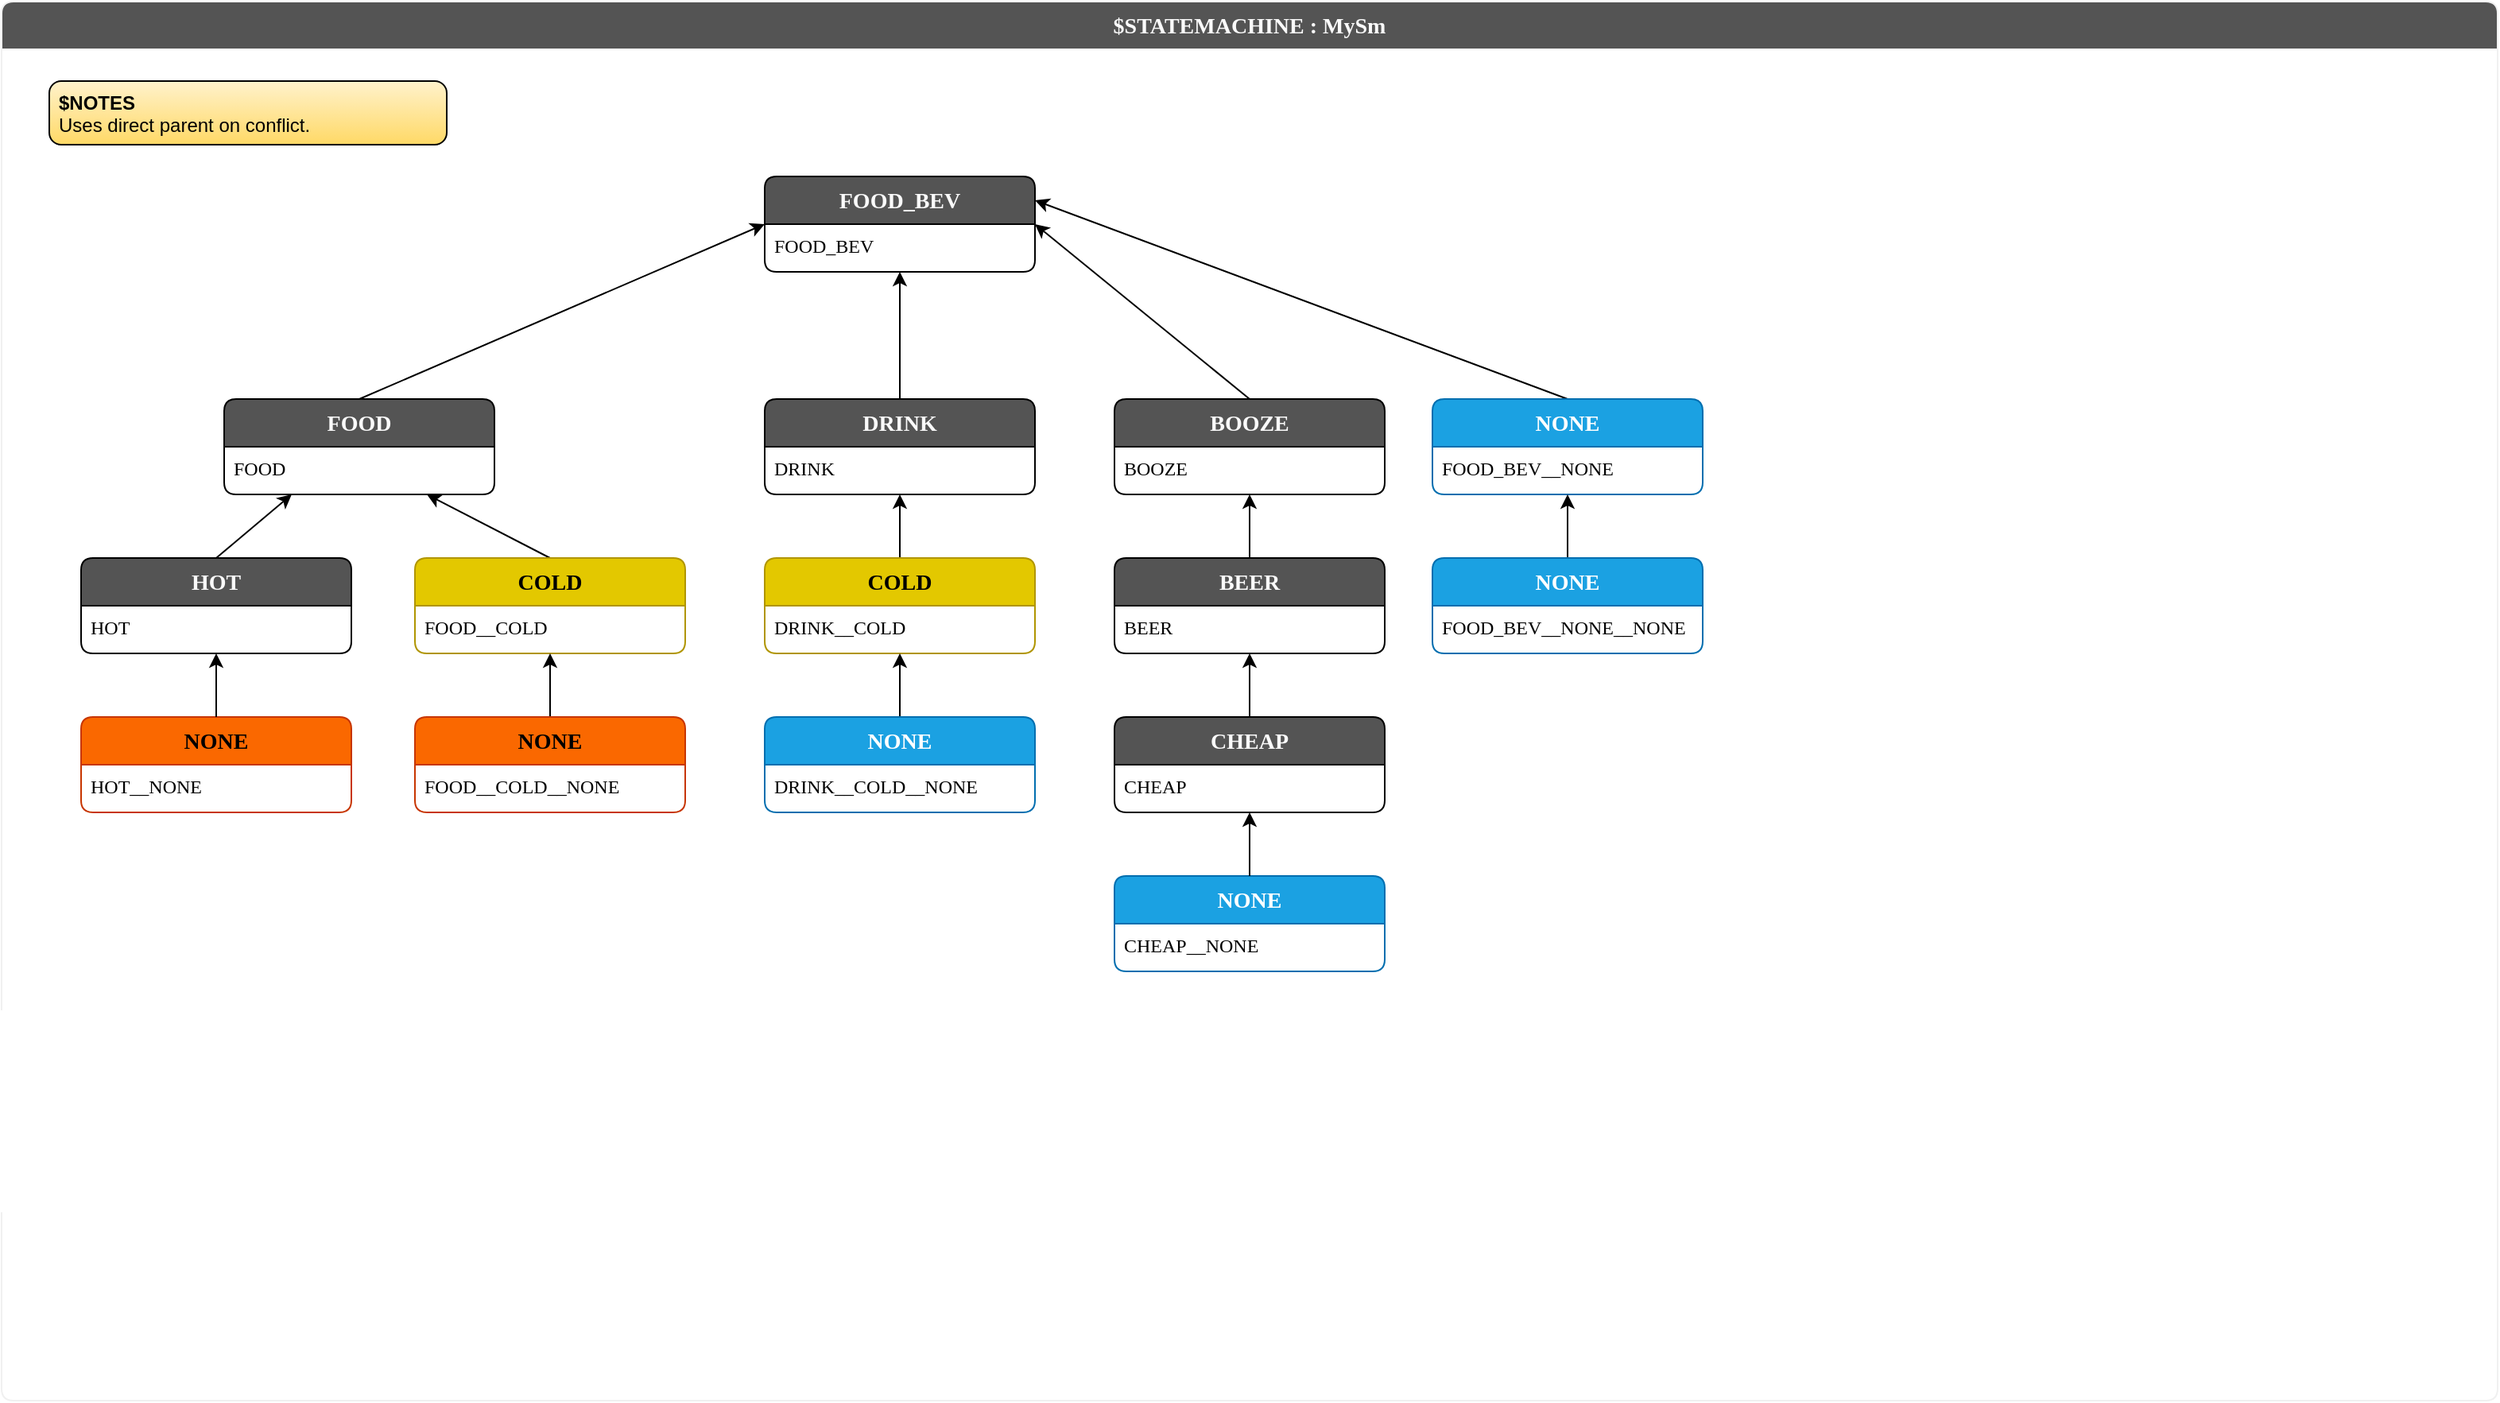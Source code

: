 <mxfile>
    <diagram id="MKuSY8VSyavK2Ai-hcvc" name="Page-1">
        <mxGraphModel dx="-374" dy="832" grid="1" gridSize="10" guides="1" tooltips="1" connect="1" arrows="1" fold="1" page="1" pageScale="1" pageWidth="850" pageHeight="1100" math="0" shadow="0">
            <root>
                <mxCell id="0"/>
                <mxCell id="1" parent="0"/>
                <mxCell id="431" value="$STATEMACHINE : MySm" style="shape=swimlane;rotatable=0;align=center;verticalAlign=top;fontFamily=Lucida Console;startSize=30;fontSize=14;fontStyle=1;fontColor=#FAFAFA;fillColor=#545454;swimlaneFillColor=default;rounded=1;arcSize=15;absoluteArcSize=1;strokeColor=rgb(240, 240, 240);" parent="1" vertex="1">
                    <mxGeometry x="1760" y="100" width="1570" height="880" as="geometry"/>
                </mxCell>
                <mxCell id="432" value=" " style="fontFamily=Lucida Console;align=left;verticalAlign=top;fillColor=none;gradientColor=none;strokeColor=none;rounded=0;spacingLeft=4;resizable=0;movable=0;deletable=0;rotatable=0;autosize=1;fontSize=12;fontColor=rgb(240, 240, 240);" parent="431" vertex="1" connectable="0">
                    <mxGeometry y="30" width="30" height="20" as="geometry"/>
                </mxCell>
                <mxCell id="389" value="FOOD" style="shape=swimlane;rotatable=0;align=center;verticalAlign=top;fontFamily=Lucida Console;startSize=30;fontSize=14;fontStyle=1;fontColor=#FAFAFA;fillColor=#545454;swimlaneFillColor=default;rounded=1;arcSize=15;absoluteArcSize=1;" parent="431" vertex="1">
                    <mxGeometry x="140" y="250" width="170" height="60" as="geometry"/>
                </mxCell>
                <mxCell id="390" value="FOOD" style="fontFamily=Lucida Console;align=left;verticalAlign=top;fillColor=none;gradientColor=none;strokeColor=none;rounded=0;spacingLeft=4;resizable=0;movable=0;deletable=0;rotatable=0;autosize=1;" parent="389" vertex="1" connectable="0">
                    <mxGeometry y="30" width="50" height="30" as="geometry"/>
                </mxCell>
                <mxCell id="392" value="NONE" style="shape=swimlane;rotatable=0;align=center;verticalAlign=top;fontFamily=Lucida Console;startSize=30;fontSize=14;fontStyle=1;fontColor=#000000;fillColor=#fa6800;swimlaneFillColor=default;rounded=1;arcSize=15;absoluteArcSize=1;strokeColor=#C73500;" parent="431" vertex="1">
                    <mxGeometry x="50" y="450" width="170" height="60" as="geometry"/>
                </mxCell>
                <mxCell id="393" value="HOT__NONE" style="fontFamily=Lucida Console;align=left;verticalAlign=top;fillColor=none;gradientColor=none;strokeColor=none;rounded=0;spacingLeft=4;resizable=0;movable=0;deletable=0;rotatable=0;autosize=1;" parent="392" vertex="1" connectable="0">
                    <mxGeometry y="30" width="90" height="30" as="geometry"/>
                </mxCell>
                <mxCell id="394" style="edgeStyle=none;html=1;exitX=0.5;exitY=0;exitDx=0;exitDy=0;entryX=0.25;entryY=1;entryDx=0;entryDy=0;" parent="431" source="395" target="389" edge="1">
                    <mxGeometry relative="1" as="geometry"/>
                </mxCell>
                <mxCell id="395" value="HOT" style="shape=swimlane;rotatable=0;align=center;verticalAlign=top;fontFamily=Lucida Console;startSize=30;fontSize=14;fontStyle=1;fontColor=#FAFAFA;fillColor=#545454;swimlaneFillColor=default;rounded=1;arcSize=15;absoluteArcSize=1;" parent="431" vertex="1">
                    <mxGeometry x="50" y="350" width="170" height="60" as="geometry"/>
                </mxCell>
                <mxCell id="396" value="HOT" style="fontFamily=Lucida Console;align=left;verticalAlign=top;fillColor=none;gradientColor=none;strokeColor=none;rounded=0;spacingLeft=4;resizable=0;movable=0;deletable=0;rotatable=0;autosize=1;" parent="395" vertex="1" connectable="0">
                    <mxGeometry y="30" width="50" height="30" as="geometry"/>
                </mxCell>
                <mxCell id="391" style="edgeStyle=none;html=1;exitX=0.5;exitY=0;exitDx=0;exitDy=0;entryX=0.5;entryY=1;entryDx=0;entryDy=0;" parent="431" source="392" target="395" edge="1">
                    <mxGeometry relative="1" as="geometry"/>
                </mxCell>
                <mxCell id="397" style="edgeStyle=none;html=1;exitX=0.5;exitY=0;exitDx=0;exitDy=0;entryX=0.75;entryY=1;entryDx=0;entryDy=0;" parent="431" source="398" target="389" edge="1">
                    <mxGeometry relative="1" as="geometry"/>
                </mxCell>
                <mxCell id="398" value="COLD" style="shape=swimlane;rotatable=0;align=center;verticalAlign=top;fontFamily=Lucida Console;startSize=30;fontSize=14;fontStyle=1;fontColor=#000000;fillColor=#e3c800;swimlaneFillColor=default;rounded=1;arcSize=15;absoluteArcSize=1;strokeColor=#B09500;" parent="431" vertex="1">
                    <mxGeometry x="260" y="350" width="170" height="60" as="geometry"/>
                </mxCell>
                <mxCell id="399" value="FOOD__COLD" style="fontFamily=Lucida Console;align=left;verticalAlign=top;fillColor=none;gradientColor=none;strokeColor=none;rounded=0;spacingLeft=4;resizable=0;movable=0;deletable=0;rotatable=0;autosize=1;" parent="398" vertex="1" connectable="0">
                    <mxGeometry y="30" width="100" height="30" as="geometry"/>
                </mxCell>
                <mxCell id="400" style="edgeStyle=none;html=1;exitX=0.5;exitY=0;exitDx=0;exitDy=0;entryX=0.5;entryY=1;entryDx=0;entryDy=0;" parent="431" source="401" target="398" edge="1">
                    <mxGeometry relative="1" as="geometry"/>
                </mxCell>
                <mxCell id="401" value="NONE" style="shape=swimlane;rotatable=0;align=center;verticalAlign=top;fontFamily=Lucida Console;startSize=30;fontSize=14;fontStyle=1;fontColor=#000000;fillColor=#fa6800;swimlaneFillColor=default;rounded=1;arcSize=15;absoluteArcSize=1;strokeColor=#C73500;" parent="431" vertex="1">
                    <mxGeometry x="260" y="450" width="170" height="60" as="geometry"/>
                </mxCell>
                <mxCell id="402" value="FOOD__COLD__NONE" style="fontFamily=Lucida Console;align=left;verticalAlign=top;fillColor=none;gradientColor=none;strokeColor=none;rounded=0;spacingLeft=4;resizable=0;movable=0;deletable=0;rotatable=0;autosize=1;" parent="401" vertex="1" connectable="0">
                    <mxGeometry y="30" width="140" height="30" as="geometry"/>
                </mxCell>
                <mxCell id="404" value="DRINK" style="shape=swimlane;rotatable=0;align=center;verticalAlign=top;fontFamily=Lucida Console;startSize=30;fontSize=14;fontStyle=1;fontColor=#FAFAFA;fillColor=#545454;swimlaneFillColor=default;rounded=1;arcSize=15;absoluteArcSize=1;" parent="431" vertex="1">
                    <mxGeometry x="480" y="250" width="170" height="60" as="geometry"/>
                </mxCell>
                <mxCell id="405" value="DRINK" style="fontFamily=Lucida Console;align=left;verticalAlign=top;fillColor=none;gradientColor=none;strokeColor=none;rounded=0;spacingLeft=4;resizable=0;movable=0;deletable=0;rotatable=0;autosize=1;" parent="404" vertex="1" connectable="0">
                    <mxGeometry y="30" width="60" height="30" as="geometry"/>
                </mxCell>
                <mxCell id="407" value="NONE" style="shape=swimlane;rotatable=0;align=center;verticalAlign=top;fontFamily=Lucida Console;startSize=30;fontSize=14;fontStyle=1;fontColor=#ffffff;fillColor=#1ba1e2;swimlaneFillColor=default;rounded=1;arcSize=15;absoluteArcSize=1;strokeColor=#006EAF;" parent="431" vertex="1">
                    <mxGeometry x="700" y="550" width="170" height="60" as="geometry"/>
                </mxCell>
                <mxCell id="408" value="CHEAP__NONE" style="fontFamily=Lucida Console;align=left;verticalAlign=top;fillColor=none;gradientColor=none;strokeColor=none;rounded=0;spacingLeft=4;resizable=0;movable=0;deletable=0;rotatable=0;autosize=1;" parent="407" vertex="1" connectable="0">
                    <mxGeometry y="30" width="110" height="30" as="geometry"/>
                </mxCell>
                <mxCell id="409" value="FOOD_BEV" style="shape=swimlane;rotatable=0;align=center;verticalAlign=top;fontFamily=Lucida Console;startSize=30;fontSize=14;fontStyle=1;fontColor=#FAFAFA;fillColor=#545454;swimlaneFillColor=default;rounded=1;arcSize=15;absoluteArcSize=1;" parent="431" vertex="1">
                    <mxGeometry x="480" y="110" width="170" height="60" as="geometry"/>
                </mxCell>
                <mxCell id="410" value="FOOD_BEV" style="fontFamily=Lucida Console;align=left;verticalAlign=top;fillColor=none;gradientColor=none;strokeColor=none;rounded=0;spacingLeft=4;resizable=0;movable=0;deletable=0;rotatable=0;autosize=1;" parent="409" vertex="1" connectable="0">
                    <mxGeometry y="30" width="80" height="30" as="geometry"/>
                </mxCell>
                <mxCell id="388" style="edgeStyle=none;html=1;exitX=0.5;exitY=0;exitDx=0;exitDy=0;entryX=0;entryY=0.5;entryDx=0;entryDy=0;" parent="431" source="389" target="409" edge="1">
                    <mxGeometry relative="1" as="geometry"/>
                </mxCell>
                <mxCell id="403" style="edgeStyle=none;html=1;exitX=0.5;exitY=0;exitDx=0;exitDy=0;entryX=0.5;entryY=1;entryDx=0;entryDy=0;" parent="431" source="404" target="409" edge="1">
                    <mxGeometry relative="1" as="geometry"/>
                </mxCell>
                <mxCell id="411" style="edgeStyle=none;html=1;exitX=0.5;exitY=0;exitDx=0;exitDy=0;entryX=0.5;entryY=1;entryDx=0;entryDy=0;" parent="431" source="412" target="404" edge="1">
                    <mxGeometry relative="1" as="geometry"/>
                </mxCell>
                <mxCell id="412" value="COLD" style="shape=swimlane;rotatable=0;align=center;verticalAlign=top;fontFamily=Lucida Console;startSize=30;fontSize=14;fontStyle=1;fontColor=#000000;fillColor=#e3c800;swimlaneFillColor=default;rounded=1;arcSize=15;absoluteArcSize=1;strokeColor=#B09500;" parent="431" vertex="1">
                    <mxGeometry x="480" y="350" width="170" height="60" as="geometry"/>
                </mxCell>
                <mxCell id="413" value="DRINK__COLD" style="fontFamily=Lucida Console;align=left;verticalAlign=top;fillColor=none;gradientColor=none;strokeColor=none;rounded=0;spacingLeft=4;resizable=0;movable=0;deletable=0;rotatable=0;autosize=1;" parent="412" vertex="1" connectable="0">
                    <mxGeometry y="30" width="110" height="30" as="geometry"/>
                </mxCell>
                <mxCell id="414" style="edgeStyle=none;html=1;exitX=0.5;exitY=0;exitDx=0;exitDy=0;entryX=0.5;entryY=1;entryDx=0;entryDy=0;" parent="431" source="415" target="412" edge="1">
                    <mxGeometry relative="1" as="geometry"/>
                </mxCell>
                <mxCell id="415" value="NONE" style="shape=swimlane;rotatable=0;align=center;verticalAlign=top;fontFamily=Lucida Console;startSize=30;fontSize=14;fontStyle=1;fontColor=#ffffff;fillColor=#1ba1e2;swimlaneFillColor=default;rounded=1;arcSize=15;absoluteArcSize=1;strokeColor=#006EAF;" parent="431" vertex="1">
                    <mxGeometry x="480" y="450" width="170" height="60" as="geometry"/>
                </mxCell>
                <mxCell id="416" value="DRINK__COLD__NONE" style="fontFamily=Lucida Console;align=left;verticalAlign=top;fillColor=none;gradientColor=none;strokeColor=none;rounded=0;spacingLeft=4;resizable=0;movable=0;deletable=0;rotatable=0;autosize=1;" parent="415" vertex="1" connectable="0">
                    <mxGeometry y="30" width="150" height="30" as="geometry"/>
                </mxCell>
                <mxCell id="417" style="edgeStyle=none;html=1;exitX=0.5;exitY=0;exitDx=0;exitDy=0;entryX=1;entryY=0.5;entryDx=0;entryDy=0;" parent="431" source="418" target="409" edge="1">
                    <mxGeometry relative="1" as="geometry"/>
                </mxCell>
                <mxCell id="418" value="BOOZE" style="shape=swimlane;rotatable=0;align=center;verticalAlign=top;fontFamily=Lucida Console;startSize=30;fontSize=14;fontStyle=1;fontColor=#FAFAFA;fillColor=#545454;swimlaneFillColor=default;rounded=1;arcSize=15;absoluteArcSize=1;" parent="431" vertex="1">
                    <mxGeometry x="700" y="250" width="170" height="60" as="geometry"/>
                </mxCell>
                <mxCell id="419" value="BOOZE" style="fontFamily=Lucida Console;align=left;verticalAlign=top;fillColor=none;gradientColor=none;strokeColor=none;rounded=0;spacingLeft=4;resizable=0;movable=0;deletable=0;rotatable=0;autosize=1;" parent="418" vertex="1" connectable="0">
                    <mxGeometry y="30" width="60" height="30" as="geometry"/>
                </mxCell>
                <mxCell id="420" style="edgeStyle=none;html=1;exitX=0.5;exitY=0;exitDx=0;exitDy=0;entryX=0.5;entryY=1;entryDx=0;entryDy=0;" parent="431" source="421" target="418" edge="1">
                    <mxGeometry relative="1" as="geometry"/>
                </mxCell>
                <mxCell id="421" value="BEER" style="shape=swimlane;rotatable=0;align=center;verticalAlign=top;fontFamily=Lucida Console;startSize=30;fontSize=14;fontStyle=1;fontColor=#FAFAFA;fillColor=#545454;swimlaneFillColor=default;rounded=1;arcSize=15;absoluteArcSize=1;" parent="431" vertex="1">
                    <mxGeometry x="700" y="350" width="170" height="60" as="geometry"/>
                </mxCell>
                <mxCell id="422" value="BEER" style="fontFamily=Lucida Console;align=left;verticalAlign=top;fillColor=none;gradientColor=none;strokeColor=none;rounded=0;spacingLeft=4;resizable=0;movable=0;deletable=0;rotatable=0;autosize=1;" parent="421" vertex="1" connectable="0">
                    <mxGeometry y="30" width="50" height="30" as="geometry"/>
                </mxCell>
                <mxCell id="423" style="edgeStyle=none;html=1;exitX=0.5;exitY=0;exitDx=0;exitDy=0;entryX=0.5;entryY=1;entryDx=0;entryDy=0;" parent="431" source="424" target="421" edge="1">
                    <mxGeometry relative="1" as="geometry"/>
                </mxCell>
                <mxCell id="424" value="CHEAP" style="shape=swimlane;rotatable=0;align=center;verticalAlign=top;fontFamily=Lucida Console;startSize=30;fontSize=14;fontStyle=1;fontColor=#FAFAFA;fillColor=#545454;swimlaneFillColor=default;rounded=1;arcSize=15;absoluteArcSize=1;" parent="431" vertex="1">
                    <mxGeometry x="700" y="450" width="170" height="60" as="geometry"/>
                </mxCell>
                <mxCell id="425" value="CHEAP" style="fontFamily=Lucida Console;align=left;verticalAlign=top;fillColor=none;gradientColor=none;strokeColor=none;rounded=0;spacingLeft=4;resizable=0;movable=0;deletable=0;rotatable=0;autosize=1;" parent="424" vertex="1" connectable="0">
                    <mxGeometry y="30" width="60" height="30" as="geometry"/>
                </mxCell>
                <mxCell id="406" style="edgeStyle=none;html=1;exitX=0.5;exitY=0;exitDx=0;exitDy=0;entryX=0.5;entryY=1;entryDx=0;entryDy=0;" parent="431" source="407" target="424" edge="1">
                    <mxGeometry relative="1" as="geometry"/>
                </mxCell>
                <mxCell id="531" style="edgeStyle=none;html=1;exitX=0.5;exitY=0;exitDx=0;exitDy=0;entryX=1;entryY=0.25;entryDx=0;entryDy=0;fontFamily=Helvetica;fontSize=12;fontColor=rgb(240, 240, 240);" parent="431" source="529" target="409" edge="1">
                    <mxGeometry relative="1" as="geometry"/>
                </mxCell>
                <mxCell id="529" value="NONE" style="shape=swimlane;rotatable=0;align=center;verticalAlign=top;fontFamily=Lucida Console;startSize=30;fontSize=14;fontStyle=1;fontColor=#ffffff;fillColor=#1ba1e2;swimlaneFillColor=default;rounded=1;arcSize=15;absoluteArcSize=1;strokeColor=#006EAF;" parent="431" vertex="1">
                    <mxGeometry x="900" y="250" width="170" height="60" as="geometry"/>
                </mxCell>
                <mxCell id="530" value="FOOD_BEV__NONE" style="fontFamily=Lucida Console;align=left;verticalAlign=top;fillColor=none;gradientColor=none;strokeColor=none;rounded=0;spacingLeft=4;resizable=0;movable=0;deletable=0;rotatable=0;autosize=1;" parent="529" vertex="1" connectable="0">
                    <mxGeometry y="30" width="130" height="30" as="geometry"/>
                </mxCell>
                <mxCell id="534" style="edgeStyle=none;html=1;exitX=0.5;exitY=0;exitDx=0;exitDy=0;entryX=0.5;entryY=1;entryDx=0;entryDy=0;fontFamily=Helvetica;fontSize=12;fontColor=rgb(240, 240, 240);" parent="431" source="532" target="529" edge="1">
                    <mxGeometry relative="1" as="geometry"/>
                </mxCell>
                <mxCell id="532" value="NONE" style="shape=swimlane;rotatable=0;align=center;verticalAlign=top;fontFamily=Lucida Console;startSize=30;fontSize=14;fontStyle=1;fontColor=#ffffff;fillColor=#1ba1e2;swimlaneFillColor=default;rounded=1;arcSize=15;absoluteArcSize=1;strokeColor=#006EAF;" parent="431" vertex="1">
                    <mxGeometry x="900" y="350" width="170" height="60" as="geometry"/>
                </mxCell>
                <mxCell id="533" value="FOOD_BEV__NONE__NONE" style="fontFamily=Lucida Console;align=left;verticalAlign=top;fillColor=none;gradientColor=none;strokeColor=none;rounded=0;spacingLeft=4;resizable=0;movable=0;deletable=0;rotatable=0;autosize=1;" parent="532" vertex="1" connectable="0">
                    <mxGeometry y="30" width="170" height="30" as="geometry"/>
                </mxCell>
                <mxCell id="535" value="&lt;b&gt;$NOTES&lt;/b&gt;&lt;br&gt;Uses direct parent on conflict." style="shape=rectangle;rounded=1;arcSize=15;absoluteArcSize=1;align=left;verticalAlign=top;whiteSpace=wrap;html=1;spacingLeft=4;strokeWidth=1;strokeColor=default;fillColor=#fff2cc;fontColor=#000000;gradientColor=#ffd966;" vertex="1" parent="431">
                    <mxGeometry x="30" y="50" width="250" height="40" as="geometry"/>
                </mxCell>
            </root>
        </mxGraphModel>
    </diagram>
</mxfile>